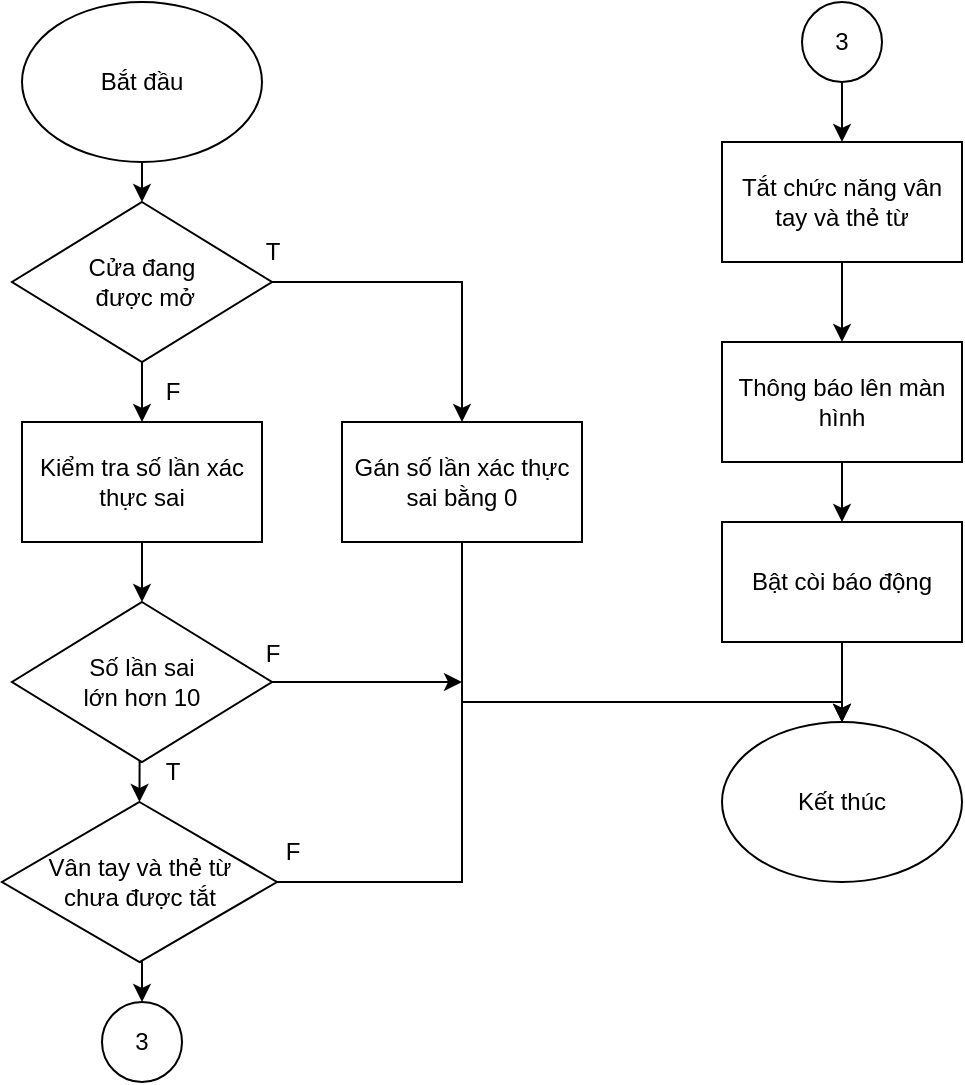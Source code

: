 <mxfile version="22.1.16" type="device">
  <diagram name="Page-1" id="O6gY5WuLIbBIDO9lOxRt">
    <mxGraphModel dx="1230" dy="817" grid="1" gridSize="10" guides="1" tooltips="1" connect="1" arrows="1" fold="1" page="1" pageScale="1" pageWidth="827" pageHeight="1169" math="0" shadow="0">
      <root>
        <mxCell id="0" />
        <mxCell id="1" parent="0" />
        <mxCell id="TGl-iJTYoPFEYfC_jH3k-36" style="edgeStyle=orthogonalEdgeStyle;rounded=0;orthogonalLoop=1;jettySize=auto;html=1;exitX=0.5;exitY=1;exitDx=0;exitDy=0;entryX=0.5;entryY=0;entryDx=0;entryDy=0;" edge="1" parent="1" source="TGl-iJTYoPFEYfC_jH3k-19" target="TGl-iJTYoPFEYfC_jH3k-34">
          <mxGeometry relative="1" as="geometry" />
        </mxCell>
        <mxCell id="TGl-iJTYoPFEYfC_jH3k-19" value="Bắt đầu" style="ellipse;whiteSpace=wrap;html=1;" vertex="1" parent="1">
          <mxGeometry x="370" y="20" width="120" height="80" as="geometry" />
        </mxCell>
        <mxCell id="TGl-iJTYoPFEYfC_jH3k-20" style="edgeStyle=orthogonalEdgeStyle;rounded=0;orthogonalLoop=1;jettySize=auto;html=1;exitX=0.5;exitY=1;exitDx=0;exitDy=0;entryX=0.5;entryY=0;entryDx=0;entryDy=0;" edge="1" parent="1" source="TGl-iJTYoPFEYfC_jH3k-21" target="TGl-iJTYoPFEYfC_jH3k-23">
          <mxGeometry relative="1" as="geometry" />
        </mxCell>
        <mxCell id="TGl-iJTYoPFEYfC_jH3k-21" value="Kiểm tra số lần xác thực sai" style="rounded=0;whiteSpace=wrap;html=1;" vertex="1" parent="1">
          <mxGeometry x="370" y="230" width="120" height="60" as="geometry" />
        </mxCell>
        <mxCell id="TGl-iJTYoPFEYfC_jH3k-44" style="edgeStyle=orthogonalEdgeStyle;rounded=0;orthogonalLoop=1;jettySize=auto;html=1;exitX=1;exitY=0.5;exitDx=0;exitDy=0;" edge="1" parent="1" source="TGl-iJTYoPFEYfC_jH3k-23">
          <mxGeometry relative="1" as="geometry">
            <mxPoint x="590" y="360" as="targetPoint" />
          </mxGeometry>
        </mxCell>
        <mxCell id="TGl-iJTYoPFEYfC_jH3k-51" style="edgeStyle=orthogonalEdgeStyle;rounded=0;orthogonalLoop=1;jettySize=auto;html=1;exitX=0.5;exitY=1;exitDx=0;exitDy=0;entryX=0.5;entryY=0;entryDx=0;entryDy=0;" edge="1" parent="1" source="TGl-iJTYoPFEYfC_jH3k-23" target="TGl-iJTYoPFEYfC_jH3k-50">
          <mxGeometry relative="1" as="geometry" />
        </mxCell>
        <mxCell id="TGl-iJTYoPFEYfC_jH3k-23" value="Số lần sai &lt;br&gt;lớn hơn 10" style="rhombus;whiteSpace=wrap;html=1;" vertex="1" parent="1">
          <mxGeometry x="365" y="320" width="130" height="80" as="geometry" />
        </mxCell>
        <mxCell id="TGl-iJTYoPFEYfC_jH3k-53" style="edgeStyle=orthogonalEdgeStyle;rounded=0;orthogonalLoop=1;jettySize=auto;html=1;exitX=0.5;exitY=1;exitDx=0;exitDy=0;entryX=0.5;entryY=0;entryDx=0;entryDy=0;" edge="1" parent="1" source="TGl-iJTYoPFEYfC_jH3k-25" target="TGl-iJTYoPFEYfC_jH3k-27">
          <mxGeometry relative="1" as="geometry" />
        </mxCell>
        <mxCell id="TGl-iJTYoPFEYfC_jH3k-25" value="Tắt chức năng vân tay và thẻ từ" style="rounded=0;whiteSpace=wrap;html=1;" vertex="1" parent="1">
          <mxGeometry x="720" y="90" width="120" height="60" as="geometry" />
        </mxCell>
        <mxCell id="TGl-iJTYoPFEYfC_jH3k-46" style="edgeStyle=orthogonalEdgeStyle;rounded=0;orthogonalLoop=1;jettySize=auto;html=1;exitX=0.5;exitY=1;exitDx=0;exitDy=0;entryX=0.5;entryY=0;entryDx=0;entryDy=0;" edge="1" parent="1" source="TGl-iJTYoPFEYfC_jH3k-27" target="TGl-iJTYoPFEYfC_jH3k-45">
          <mxGeometry relative="1" as="geometry" />
        </mxCell>
        <mxCell id="TGl-iJTYoPFEYfC_jH3k-27" value="Thông báo lên màn hình" style="rounded=0;whiteSpace=wrap;html=1;" vertex="1" parent="1">
          <mxGeometry x="720" y="190" width="120" height="60" as="geometry" />
        </mxCell>
        <mxCell id="TGl-iJTYoPFEYfC_jH3k-29" value="Kết thúc" style="ellipse;whiteSpace=wrap;html=1;" vertex="1" parent="1">
          <mxGeometry x="720" y="380" width="120" height="80" as="geometry" />
        </mxCell>
        <mxCell id="TGl-iJTYoPFEYfC_jH3k-30" value="F" style="text;html=1;align=center;verticalAlign=middle;resizable=0;points=[];autosize=1;strokeColor=none;fillColor=none;" vertex="1" parent="1">
          <mxGeometry x="480" y="331" width="30" height="30" as="geometry" />
        </mxCell>
        <mxCell id="TGl-iJTYoPFEYfC_jH3k-63" style="edgeStyle=orthogonalEdgeStyle;rounded=0;orthogonalLoop=1;jettySize=auto;html=1;exitX=0.5;exitY=1;exitDx=0;exitDy=0;entryX=0.5;entryY=0;entryDx=0;entryDy=0;" edge="1" parent="1" source="TGl-iJTYoPFEYfC_jH3k-33" target="TGl-iJTYoPFEYfC_jH3k-29">
          <mxGeometry relative="1" as="geometry">
            <Array as="points">
              <mxPoint x="590" y="370" />
              <mxPoint x="780" y="370" />
            </Array>
          </mxGeometry>
        </mxCell>
        <mxCell id="TGl-iJTYoPFEYfC_jH3k-33" value="Gán số lần xác thực sai bằng 0" style="rounded=0;whiteSpace=wrap;html=1;" vertex="1" parent="1">
          <mxGeometry x="530" y="230" width="120" height="60" as="geometry" />
        </mxCell>
        <mxCell id="TGl-iJTYoPFEYfC_jH3k-35" style="edgeStyle=orthogonalEdgeStyle;rounded=0;orthogonalLoop=1;jettySize=auto;html=1;exitX=0.5;exitY=1;exitDx=0;exitDy=0;entryX=0.5;entryY=0;entryDx=0;entryDy=0;" edge="1" parent="1" source="TGl-iJTYoPFEYfC_jH3k-34" target="TGl-iJTYoPFEYfC_jH3k-21">
          <mxGeometry relative="1" as="geometry" />
        </mxCell>
        <mxCell id="TGl-iJTYoPFEYfC_jH3k-40" style="edgeStyle=orthogonalEdgeStyle;rounded=0;orthogonalLoop=1;jettySize=auto;html=1;exitX=1;exitY=0.5;exitDx=0;exitDy=0;entryX=0.5;entryY=0;entryDx=0;entryDy=0;" edge="1" parent="1" source="TGl-iJTYoPFEYfC_jH3k-34" target="TGl-iJTYoPFEYfC_jH3k-33">
          <mxGeometry relative="1" as="geometry" />
        </mxCell>
        <mxCell id="TGl-iJTYoPFEYfC_jH3k-34" value="Cửa đang&lt;br&gt;&amp;nbsp;được mở" style="rhombus;whiteSpace=wrap;html=1;" vertex="1" parent="1">
          <mxGeometry x="365" y="120" width="130" height="80" as="geometry" />
        </mxCell>
        <mxCell id="TGl-iJTYoPFEYfC_jH3k-38" value="T" style="text;html=1;align=center;verticalAlign=middle;resizable=0;points=[];autosize=1;strokeColor=none;fillColor=none;" vertex="1" parent="1">
          <mxGeometry x="480" y="130" width="30" height="30" as="geometry" />
        </mxCell>
        <mxCell id="TGl-iJTYoPFEYfC_jH3k-39" value="F" style="text;html=1;align=center;verticalAlign=middle;resizable=0;points=[];autosize=1;strokeColor=none;fillColor=none;" vertex="1" parent="1">
          <mxGeometry x="430" y="200" width="30" height="30" as="geometry" />
        </mxCell>
        <mxCell id="TGl-iJTYoPFEYfC_jH3k-47" style="edgeStyle=orthogonalEdgeStyle;rounded=0;orthogonalLoop=1;jettySize=auto;html=1;exitX=0.5;exitY=1;exitDx=0;exitDy=0;entryX=0.5;entryY=0;entryDx=0;entryDy=0;" edge="1" parent="1" source="TGl-iJTYoPFEYfC_jH3k-45" target="TGl-iJTYoPFEYfC_jH3k-29">
          <mxGeometry relative="1" as="geometry" />
        </mxCell>
        <mxCell id="TGl-iJTYoPFEYfC_jH3k-45" value="Bật còi báo động" style="rounded=0;whiteSpace=wrap;html=1;" vertex="1" parent="1">
          <mxGeometry x="720" y="280" width="120" height="60" as="geometry" />
        </mxCell>
        <mxCell id="TGl-iJTYoPFEYfC_jH3k-55" style="edgeStyle=orthogonalEdgeStyle;rounded=0;orthogonalLoop=1;jettySize=auto;html=1;exitX=1;exitY=0.5;exitDx=0;exitDy=0;entryX=0.5;entryY=0;entryDx=0;entryDy=0;" edge="1" parent="1" source="TGl-iJTYoPFEYfC_jH3k-50" target="TGl-iJTYoPFEYfC_jH3k-29">
          <mxGeometry relative="1" as="geometry">
            <mxPoint x="590" y="460" as="targetPoint" />
            <Array as="points">
              <mxPoint x="590" y="460" />
              <mxPoint x="590" y="370" />
              <mxPoint x="780" y="370" />
            </Array>
          </mxGeometry>
        </mxCell>
        <mxCell id="TGl-iJTYoPFEYfC_jH3k-60" style="edgeStyle=orthogonalEdgeStyle;rounded=0;orthogonalLoop=1;jettySize=auto;html=1;exitX=0.5;exitY=1;exitDx=0;exitDy=0;entryX=0.5;entryY=0;entryDx=0;entryDy=0;" edge="1" parent="1" source="TGl-iJTYoPFEYfC_jH3k-50" target="TGl-iJTYoPFEYfC_jH3k-59">
          <mxGeometry relative="1" as="geometry" />
        </mxCell>
        <mxCell id="TGl-iJTYoPFEYfC_jH3k-50" value="Vân tay và thẻ từ &lt;br&gt;chưa được tắt" style="rhombus;whiteSpace=wrap;html=1;" vertex="1" parent="1">
          <mxGeometry x="360" y="420" width="137.5" height="80" as="geometry" />
        </mxCell>
        <mxCell id="TGl-iJTYoPFEYfC_jH3k-57" value="T" style="text;html=1;align=center;verticalAlign=middle;resizable=0;points=[];autosize=1;strokeColor=none;fillColor=none;" vertex="1" parent="1">
          <mxGeometry x="430" y="390" width="30" height="30" as="geometry" />
        </mxCell>
        <mxCell id="TGl-iJTYoPFEYfC_jH3k-58" value="F" style="text;html=1;align=center;verticalAlign=middle;resizable=0;points=[];autosize=1;strokeColor=none;fillColor=none;" vertex="1" parent="1">
          <mxGeometry x="490" y="430" width="30" height="30" as="geometry" />
        </mxCell>
        <mxCell id="TGl-iJTYoPFEYfC_jH3k-59" value="3" style="ellipse;whiteSpace=wrap;html=1;aspect=fixed;" vertex="1" parent="1">
          <mxGeometry x="410" y="520" width="40" height="40" as="geometry" />
        </mxCell>
        <mxCell id="TGl-iJTYoPFEYfC_jH3k-62" style="edgeStyle=orthogonalEdgeStyle;rounded=0;orthogonalLoop=1;jettySize=auto;html=1;exitX=0.5;exitY=1;exitDx=0;exitDy=0;entryX=0.5;entryY=0;entryDx=0;entryDy=0;" edge="1" parent="1" source="TGl-iJTYoPFEYfC_jH3k-61" target="TGl-iJTYoPFEYfC_jH3k-25">
          <mxGeometry relative="1" as="geometry" />
        </mxCell>
        <mxCell id="TGl-iJTYoPFEYfC_jH3k-61" value="3" style="ellipse;whiteSpace=wrap;html=1;aspect=fixed;" vertex="1" parent="1">
          <mxGeometry x="760" y="20" width="40" height="40" as="geometry" />
        </mxCell>
      </root>
    </mxGraphModel>
  </diagram>
</mxfile>
